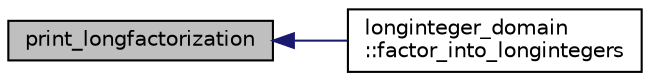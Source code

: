 digraph "print_longfactorization"
{
  edge [fontname="Helvetica",fontsize="10",labelfontname="Helvetica",labelfontsize="10"];
  node [fontname="Helvetica",fontsize="10",shape=record];
  rankdir="LR";
  Node4315 [label="print_longfactorization",height=0.2,width=0.4,color="black", fillcolor="grey75", style="filled", fontcolor="black"];
  Node4315 -> Node4316 [dir="back",color="midnightblue",fontsize="10",style="solid",fontname="Helvetica"];
  Node4316 [label="longinteger_domain\l::factor_into_longintegers",height=0.2,width=0.4,color="black", fillcolor="white", style="filled",URL="$d2/d7a/classlonginteger__domain.html#aba5c9b9b4a3286551fb3bc5e102e2b63"];
}
